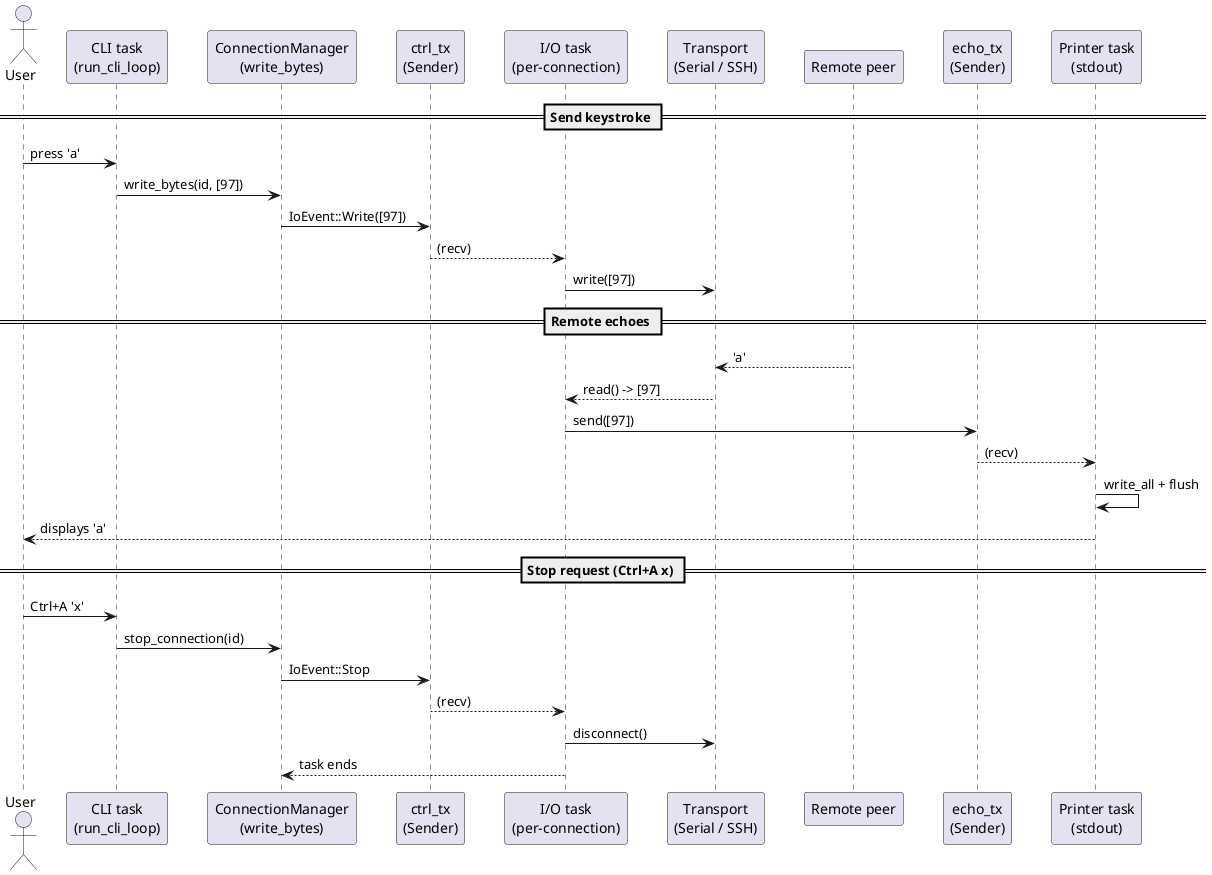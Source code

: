 @startuml Byte Flow
skinparam participantPadding 15
actor User            as U
participant "CLI task\n(run_cli_loop)"          as CLI
participant "ConnectionManager\n(write_bytes)" as CM
participant "ctrl_tx\n(Sender)"                as CtrlTx
participant "I/O task\n(per‑connection)"       as IO
participant "Transport\n(Serial / SSH)"        as TR
participant "Remote peer"                      as REM
participant "echo_tx\n(Sender)"                as EchoTx
participant "Printer task\n(stdout)"           as PT

== Send keystroke ==
U  -> CLI   : press 'a'
CLI -> CM   : write_bytes(id, [97])
CM  -> CtrlTx : IoEvent::Write([97])
CtrlTx --> IO : (recv)
IO  -> TR   : write([97])

== Remote echoes ==
REM --> TR  : 'a'
TR --> IO   : read() -> [97]
IO  -> EchoTx : send([97])
EchoTx --> PT : (recv)
PT  -> PT   : write_all + flush
PT  --> U   : displays 'a'

== Stop request (Ctrl+A x) ==
U  -> CLI   : Ctrl+A 'x'
CLI -> CM   : stop_connection(id)
CM  -> CtrlTx : IoEvent::Stop
CtrlTx --> IO : (recv)
IO  -> TR   : disconnect()
IO  --> CM  : task ends
@enduml
